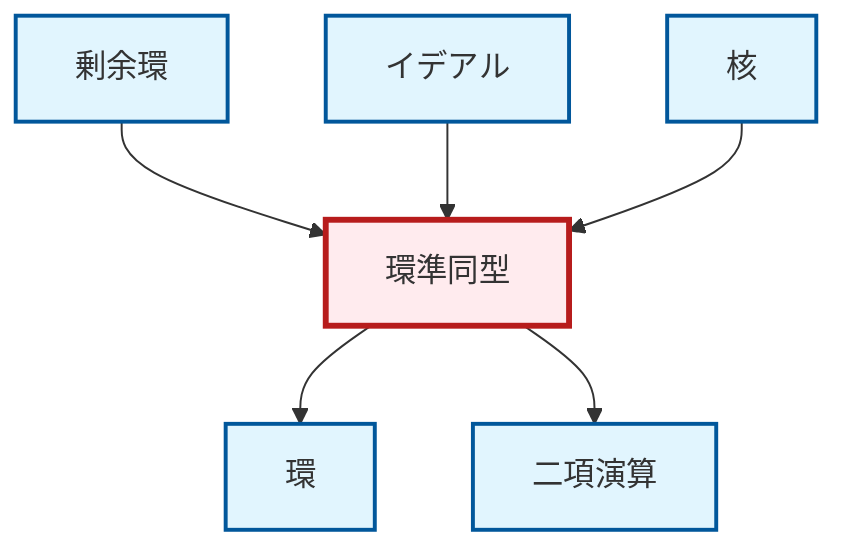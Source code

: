 graph TD
    classDef definition fill:#e1f5fe,stroke:#01579b,stroke-width:2px
    classDef theorem fill:#f3e5f5,stroke:#4a148c,stroke-width:2px
    classDef axiom fill:#fff3e0,stroke:#e65100,stroke-width:2px
    classDef example fill:#e8f5e9,stroke:#1b5e20,stroke-width:2px
    classDef current fill:#ffebee,stroke:#b71c1c,stroke-width:3px
    def-ring["環"]:::definition
    def-binary-operation["二項演算"]:::definition
    def-ring-homomorphism["環準同型"]:::definition
    def-quotient-ring["剰余環"]:::definition
    def-kernel["核"]:::definition
    def-ideal["イデアル"]:::definition
    def-ring-homomorphism --> def-ring
    def-quotient-ring --> def-ring-homomorphism
    def-ideal --> def-ring-homomorphism
    def-kernel --> def-ring-homomorphism
    def-ring-homomorphism --> def-binary-operation
    class def-ring-homomorphism current